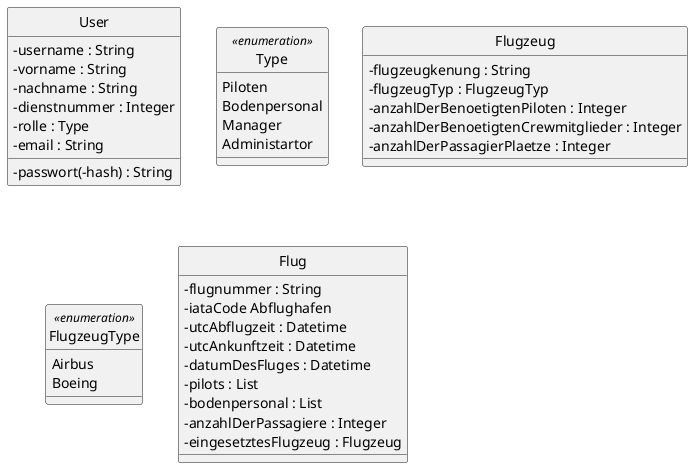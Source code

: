 @startuml
skinparam monochrome true
skinparam classAttributeIconSize 0
hide circle

class User {
    -username : String
    -passwort(-hash) : String
    -vorname : String
    -nachname : String
    -dienstnummer : Integer
    -rolle : Type
    -email : String
}

class Type <<enumeration>> {
    Piloten
    Bodenpersonal
    Manager
    Administartor 
}


class Flugzeug {
    -flugzeugkenung : String
    -flugzeugTyp : FlugzeugTyp
    -anzahlDerBenoetigtenPiloten : Integer
    -anzahlDerBenoetigtenCrewmitglieder : Integer
    -anzahlDerPassagierPlaetze : Integer
}

class FlugzeugType <<enumeration>> {
    Airbus
    Boeing
}

class Flug {
    -flugnummer : String
    -iataCode Abflughafen
    -utcAbflugzeit : Datetime
    -utcAnkunftzeit : Datetime
    -datumDesFluges : Datetime
    -pilots : List
    -bodenpersonal : List
    -anzahlDerPassagiere : Integer
    -eingesetztesFlugzeug : Flugzeug
}

@enduml
